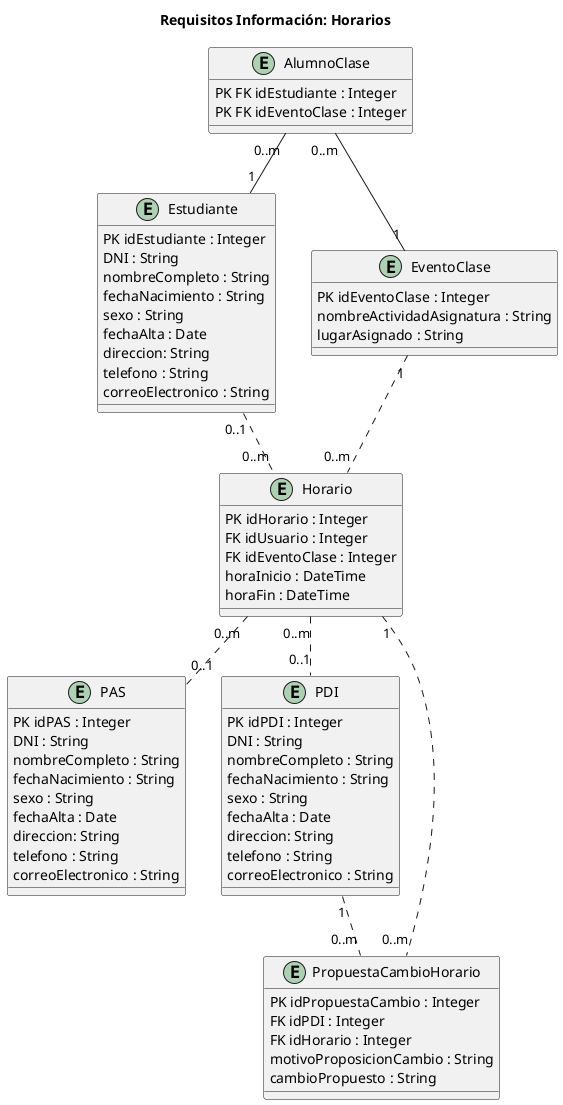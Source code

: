 @startuml IRs_horarios
title Requisitos Información: Horarios

Entity AlumnoClase {
    PK FK idEstudiante : Integer
    PK FK idEventoClase : Integer
}

Entity Estudiante {
    PK idEstudiante : Integer
    DNI : String
    nombreCompleto : String
    fechaNacimiento : String
    sexo : String
    fechaAlta : Date
    direccion: String
    telefono : String
    correoElectronico : String
}

Entity EventoClase {
    PK idEventoClase : Integer
    nombreActividadAsignatura : String
    lugarAsignado : String
}

Entity Horario {
    PK idHorario : Integer
    FK idUsuario : Integer
    FK idEventoClase : Integer
    horaInicio : DateTime
    horaFin : DateTime
}

Entity PAS {
    PK idPAS : Integer
    DNI : String
    nombreCompleto : String
    fechaNacimiento : String
    sexo : String
    fechaAlta : Date
    direccion: String
    telefono : String
    correoElectronico : String
}

Entity PDI {
    PK idPDI : Integer
    DNI : String
    nombreCompleto : String
    fechaNacimiento : String
    sexo : String
    fechaAlta : Date
    direccion: String
    telefono : String
    correoElectronico : String
}

Entity PropuestaCambioHorario {
    PK idPropuestaCambio : Integer
    FK idPDI : Integer
    FK idHorario : Integer
    motivoProposicionCambio : String
    cambioPropuesto : String
}

AlumnoClase "0..m" -- "1" Estudiante
AlumnoClase "0..m" -- "1" EventoClase
Estudiante "0..1" .. "0..m" Horario
EventoClase "1" .. "0..m" Horario
Horario "0..m" .. "0..1" PAS
Horario "0..m" .. "0..1" PDI
Horario "1" .. "0..m" PropuestaCambioHorario
PDI "1" .. "0..m" PropuestaCambioHorario

@enduml